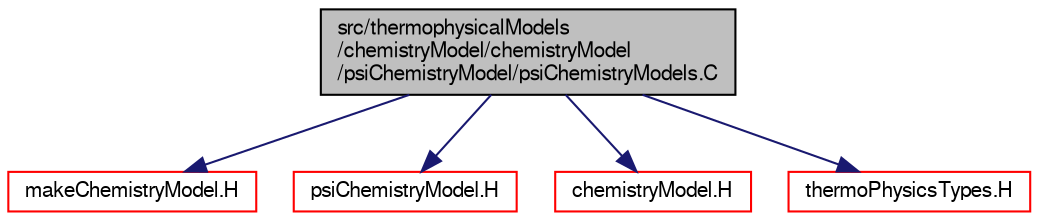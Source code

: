 digraph "src/thermophysicalModels/chemistryModel/chemistryModel/psiChemistryModel/psiChemistryModels.C"
{
  bgcolor="transparent";
  edge [fontname="FreeSans",fontsize="10",labelfontname="FreeSans",labelfontsize="10"];
  node [fontname="FreeSans",fontsize="10",shape=record];
  Node0 [label="src/thermophysicalModels\l/chemistryModel/chemistryModel\l/psiChemistryModel/psiChemistryModels.C",height=0.2,width=0.4,color="black", fillcolor="grey75", style="filled", fontcolor="black"];
  Node0 -> Node1 [color="midnightblue",fontsize="10",style="solid",fontname="FreeSans"];
  Node1 [label="makeChemistryModel.H",height=0.2,width=0.4,color="red",URL="$a15503.html",tooltip="Macros for instantiating chemistry models based on compressibility and transport types. "];
  Node0 -> Node3 [color="midnightblue",fontsize="10",style="solid",fontname="FreeSans"];
  Node3 [label="psiChemistryModel.H",height=0.2,width=0.4,color="red",URL="$a15509.html"];
  Node0 -> Node317 [color="midnightblue",fontsize="10",style="solid",fontname="FreeSans"];
  Node317 [label="chemistryModel.H",height=0.2,width=0.4,color="red",URL="$a15497.html"];
  Node0 -> Node326 [color="midnightblue",fontsize="10",style="solid",fontname="FreeSans"];
  Node326 [label="thermoPhysicsTypes.H",height=0.2,width=0.4,color="red",URL="$a16463.html",tooltip="Type definitions for thermo-physics models. "];
}
